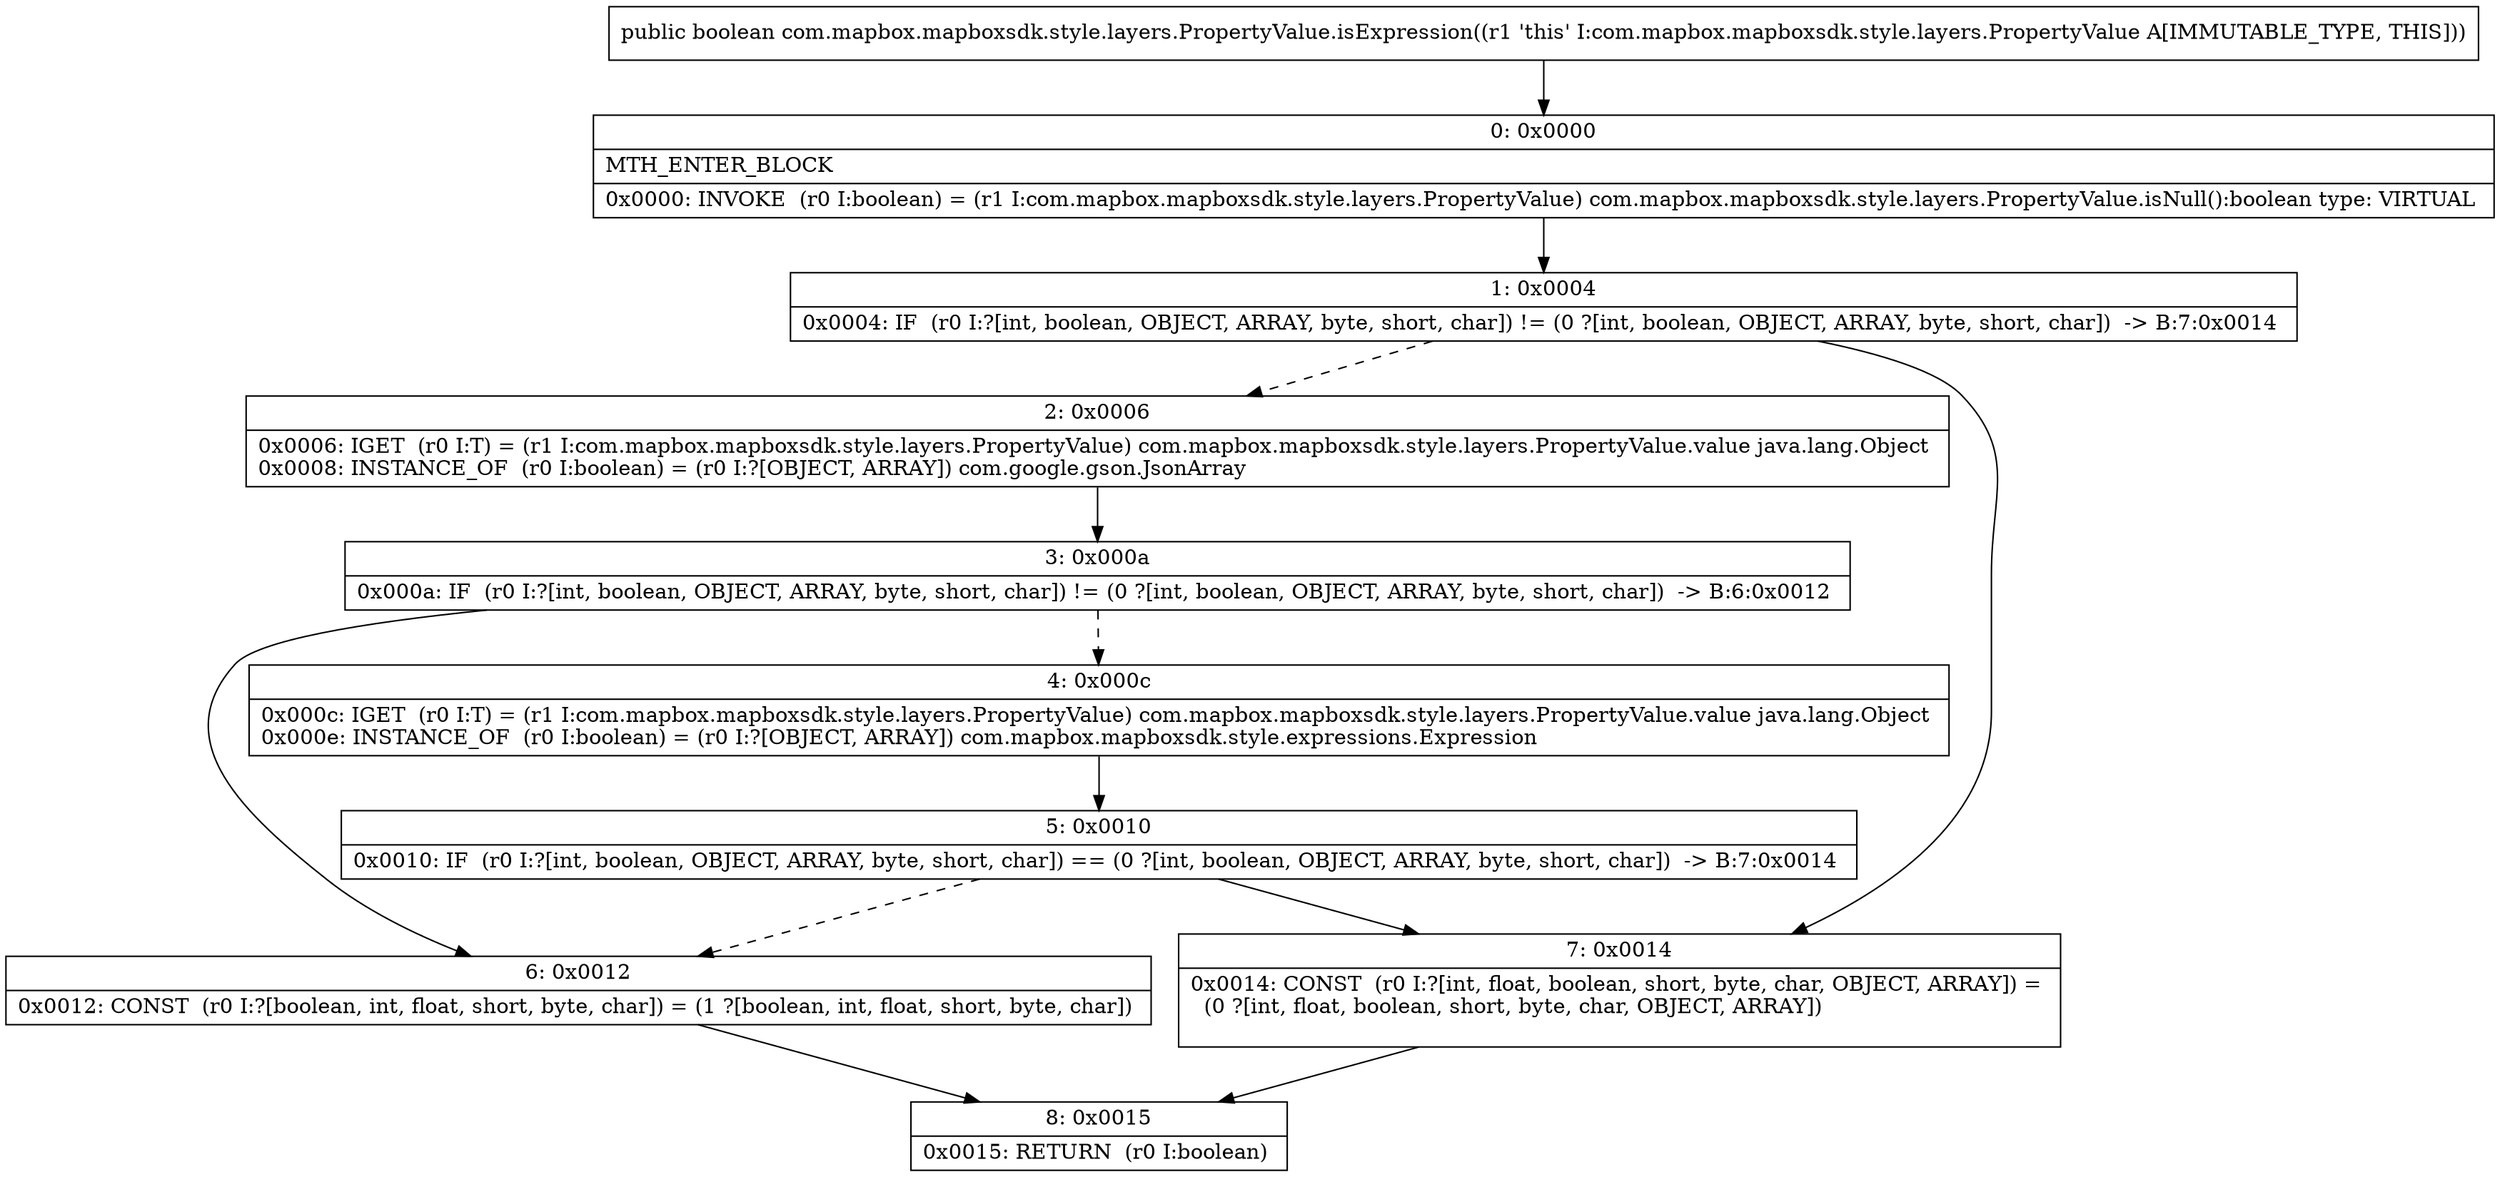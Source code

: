 digraph "CFG forcom.mapbox.mapboxsdk.style.layers.PropertyValue.isExpression()Z" {
Node_0 [shape=record,label="{0\:\ 0x0000|MTH_ENTER_BLOCK\l|0x0000: INVOKE  (r0 I:boolean) = (r1 I:com.mapbox.mapboxsdk.style.layers.PropertyValue) com.mapbox.mapboxsdk.style.layers.PropertyValue.isNull():boolean type: VIRTUAL \l}"];
Node_1 [shape=record,label="{1\:\ 0x0004|0x0004: IF  (r0 I:?[int, boolean, OBJECT, ARRAY, byte, short, char]) != (0 ?[int, boolean, OBJECT, ARRAY, byte, short, char])  \-\> B:7:0x0014 \l}"];
Node_2 [shape=record,label="{2\:\ 0x0006|0x0006: IGET  (r0 I:T) = (r1 I:com.mapbox.mapboxsdk.style.layers.PropertyValue) com.mapbox.mapboxsdk.style.layers.PropertyValue.value java.lang.Object \l0x0008: INSTANCE_OF  (r0 I:boolean) = (r0 I:?[OBJECT, ARRAY]) com.google.gson.JsonArray \l}"];
Node_3 [shape=record,label="{3\:\ 0x000a|0x000a: IF  (r0 I:?[int, boolean, OBJECT, ARRAY, byte, short, char]) != (0 ?[int, boolean, OBJECT, ARRAY, byte, short, char])  \-\> B:6:0x0012 \l}"];
Node_4 [shape=record,label="{4\:\ 0x000c|0x000c: IGET  (r0 I:T) = (r1 I:com.mapbox.mapboxsdk.style.layers.PropertyValue) com.mapbox.mapboxsdk.style.layers.PropertyValue.value java.lang.Object \l0x000e: INSTANCE_OF  (r0 I:boolean) = (r0 I:?[OBJECT, ARRAY]) com.mapbox.mapboxsdk.style.expressions.Expression \l}"];
Node_5 [shape=record,label="{5\:\ 0x0010|0x0010: IF  (r0 I:?[int, boolean, OBJECT, ARRAY, byte, short, char]) == (0 ?[int, boolean, OBJECT, ARRAY, byte, short, char])  \-\> B:7:0x0014 \l}"];
Node_6 [shape=record,label="{6\:\ 0x0012|0x0012: CONST  (r0 I:?[boolean, int, float, short, byte, char]) = (1 ?[boolean, int, float, short, byte, char]) \l}"];
Node_7 [shape=record,label="{7\:\ 0x0014|0x0014: CONST  (r0 I:?[int, float, boolean, short, byte, char, OBJECT, ARRAY]) = \l  (0 ?[int, float, boolean, short, byte, char, OBJECT, ARRAY])\l \l}"];
Node_8 [shape=record,label="{8\:\ 0x0015|0x0015: RETURN  (r0 I:boolean) \l}"];
MethodNode[shape=record,label="{public boolean com.mapbox.mapboxsdk.style.layers.PropertyValue.isExpression((r1 'this' I:com.mapbox.mapboxsdk.style.layers.PropertyValue A[IMMUTABLE_TYPE, THIS])) }"];
MethodNode -> Node_0;
Node_0 -> Node_1;
Node_1 -> Node_2[style=dashed];
Node_1 -> Node_7;
Node_2 -> Node_3;
Node_3 -> Node_4[style=dashed];
Node_3 -> Node_6;
Node_4 -> Node_5;
Node_5 -> Node_6[style=dashed];
Node_5 -> Node_7;
Node_6 -> Node_8;
Node_7 -> Node_8;
}

